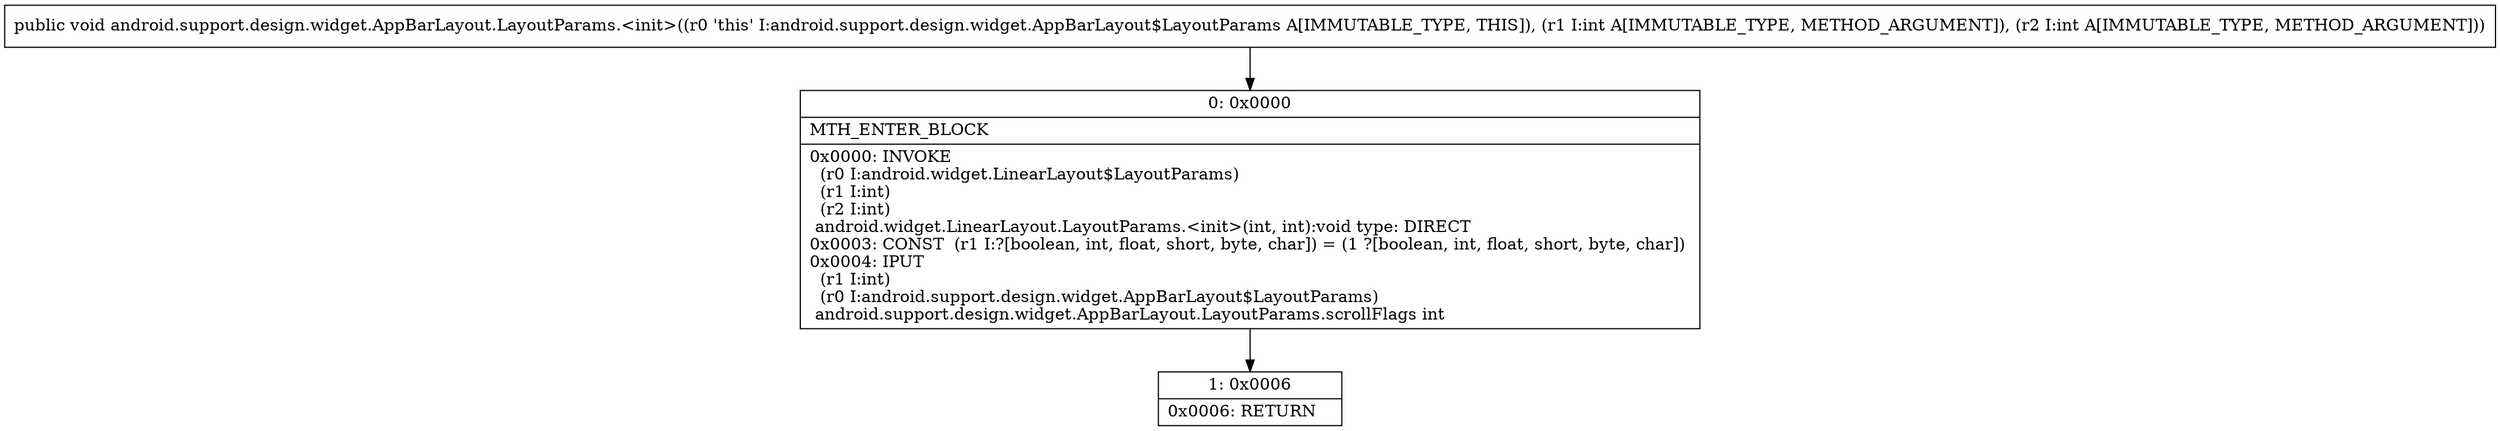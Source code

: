 digraph "CFG forandroid.support.design.widget.AppBarLayout.LayoutParams.\<init\>(II)V" {
Node_0 [shape=record,label="{0\:\ 0x0000|MTH_ENTER_BLOCK\l|0x0000: INVOKE  \l  (r0 I:android.widget.LinearLayout$LayoutParams)\l  (r1 I:int)\l  (r2 I:int)\l android.widget.LinearLayout.LayoutParams.\<init\>(int, int):void type: DIRECT \l0x0003: CONST  (r1 I:?[boolean, int, float, short, byte, char]) = (1 ?[boolean, int, float, short, byte, char]) \l0x0004: IPUT  \l  (r1 I:int)\l  (r0 I:android.support.design.widget.AppBarLayout$LayoutParams)\l android.support.design.widget.AppBarLayout.LayoutParams.scrollFlags int \l}"];
Node_1 [shape=record,label="{1\:\ 0x0006|0x0006: RETURN   \l}"];
MethodNode[shape=record,label="{public void android.support.design.widget.AppBarLayout.LayoutParams.\<init\>((r0 'this' I:android.support.design.widget.AppBarLayout$LayoutParams A[IMMUTABLE_TYPE, THIS]), (r1 I:int A[IMMUTABLE_TYPE, METHOD_ARGUMENT]), (r2 I:int A[IMMUTABLE_TYPE, METHOD_ARGUMENT])) }"];
MethodNode -> Node_0;
Node_0 -> Node_1;
}

